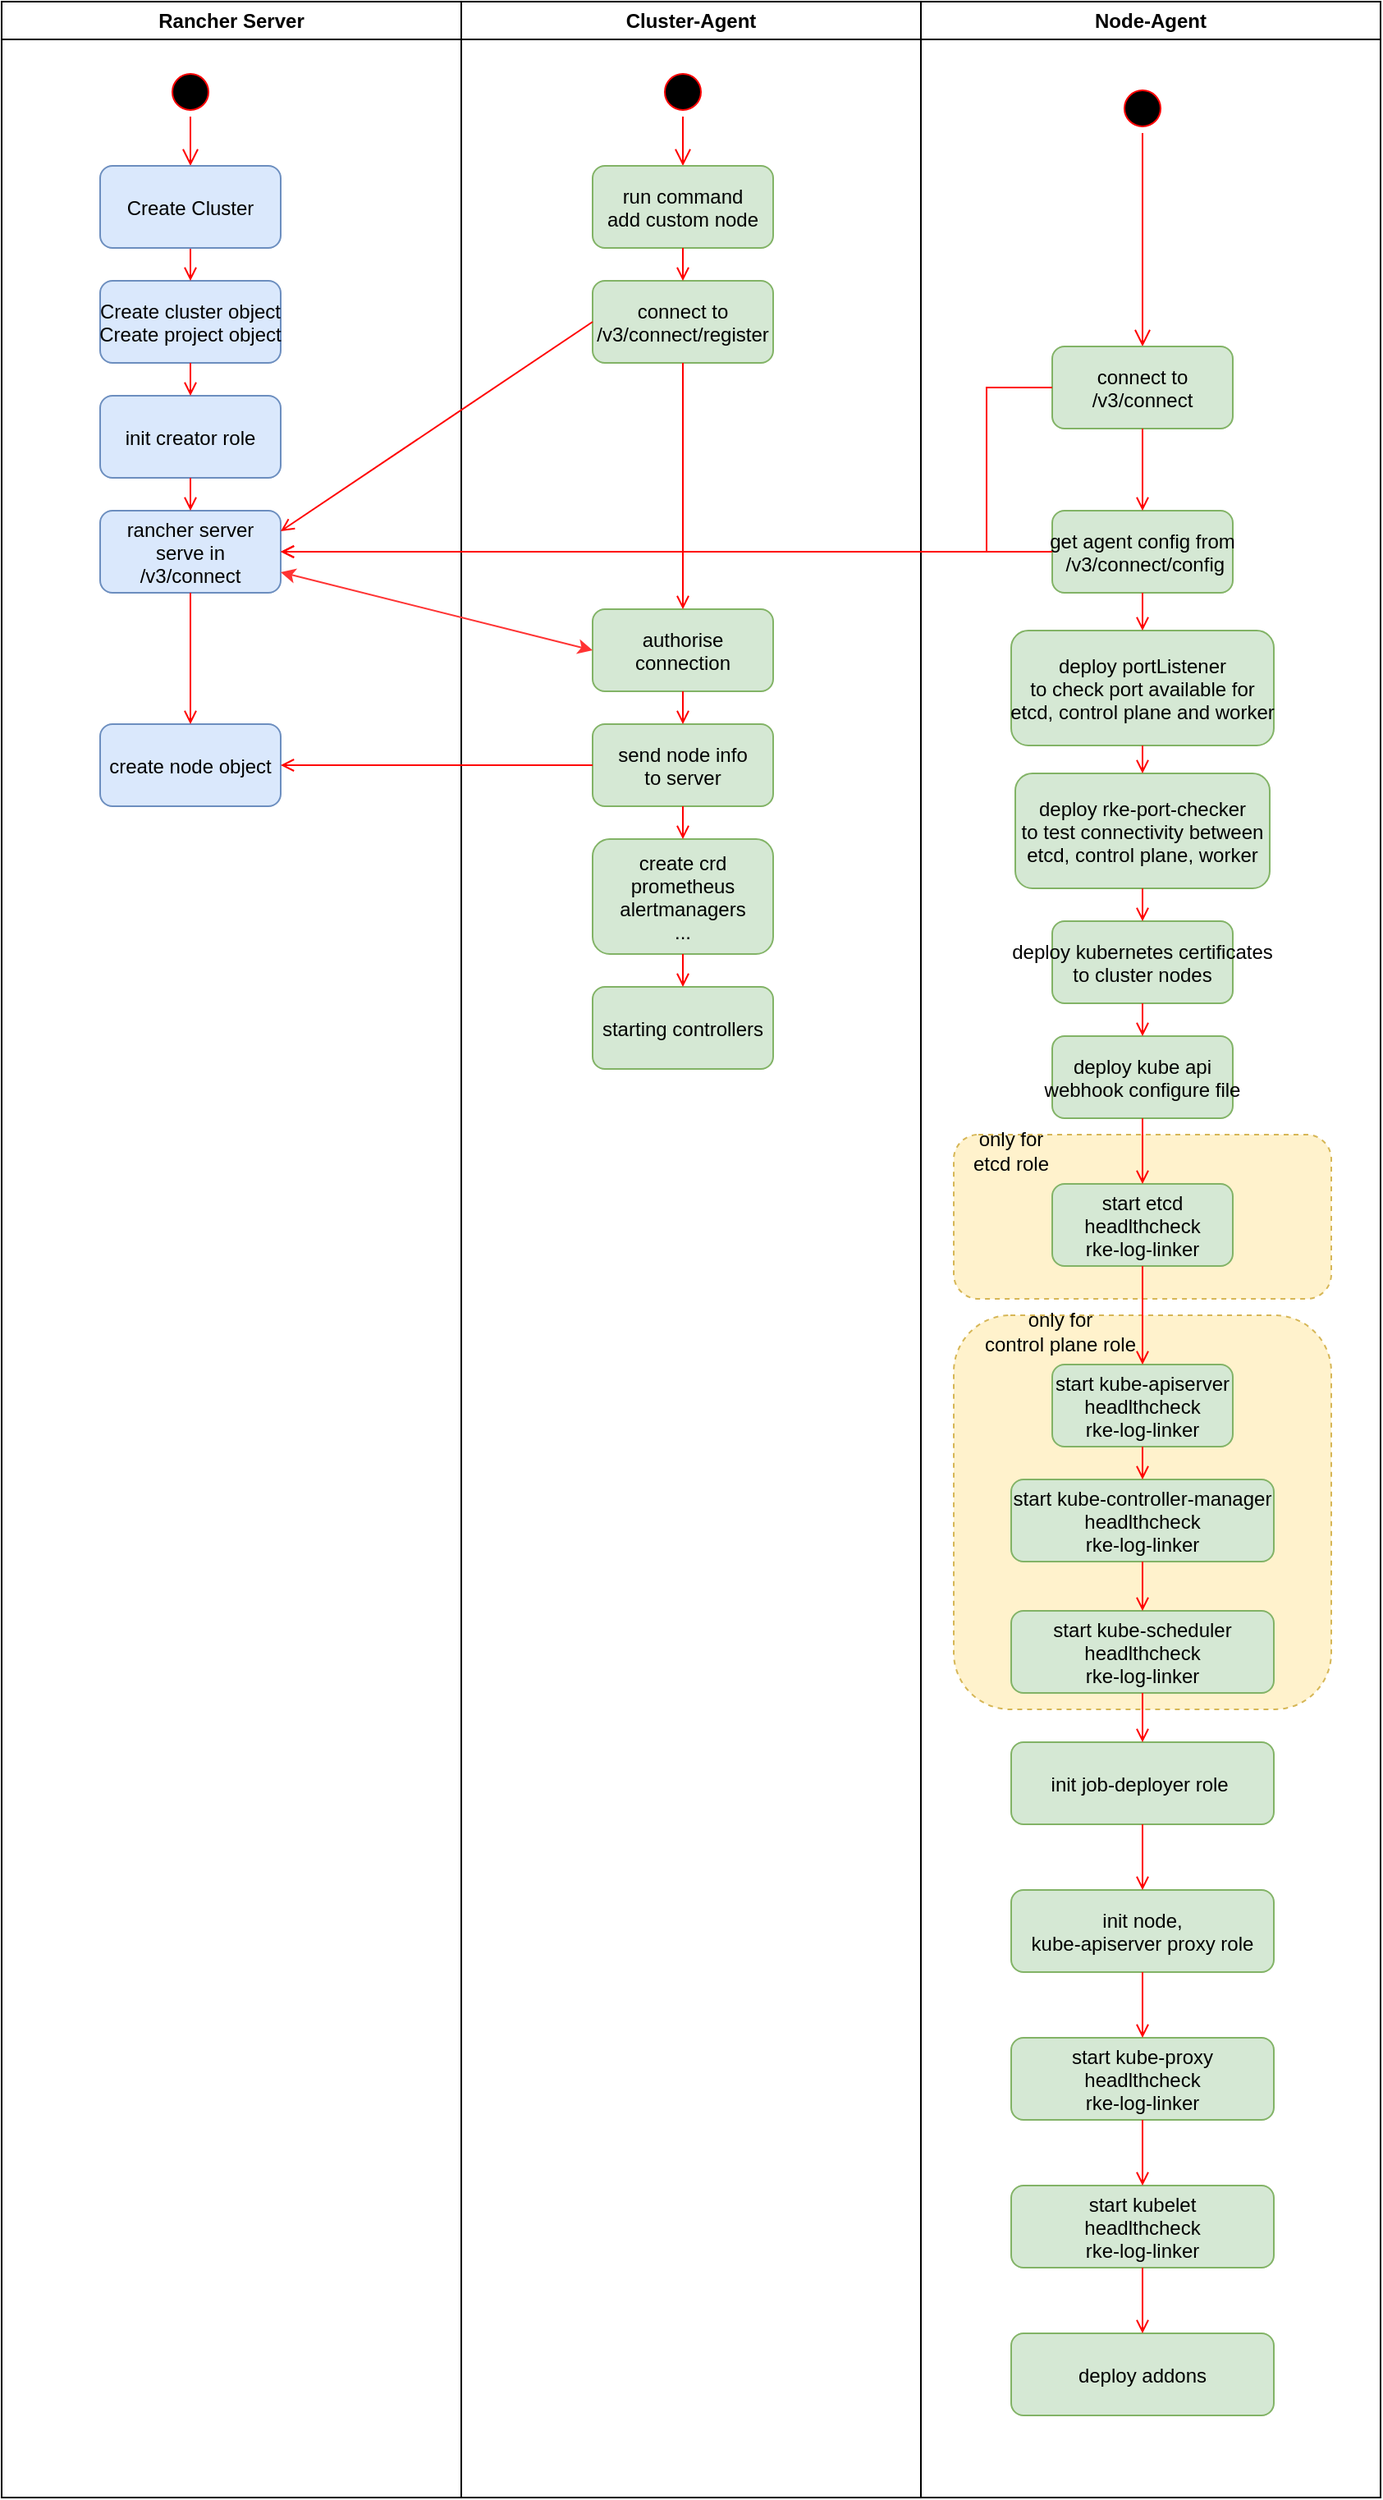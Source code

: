 <mxfile version="13.4.5" type="github">
  <diagram name="Page-1" id="e7e014a7-5840-1c2e-5031-d8a46d1fe8dd">
    <mxGraphModel dx="1833" dy="989" grid="1" gridSize="10" guides="1" tooltips="1" connect="1" arrows="1" fold="1" page="1" pageScale="1" pageWidth="1169" pageHeight="826" background="#ffffff" math="0" shadow="0">
      <root>
        <mxCell id="0" />
        <mxCell id="1" parent="0" />
        <mxCell id="4" value="Node-Agent" style="swimlane;whiteSpace=wrap;swimlaneFillColor=#ffffff;" parent="1" vertex="1">
          <mxGeometry x="710" y="90" width="280" height="1520" as="geometry">
            <mxRectangle x="710" y="30" width="100" height="23" as="alternateBounds" />
          </mxGeometry>
        </mxCell>
        <mxCell id="Nvh7TqMCfOIsHcsC9H2H-126" value="" style="rounded=1;whiteSpace=wrap;html=1;dashed=1;fillColor=#fff2cc;strokeColor=#d6b656;" vertex="1" parent="4">
          <mxGeometry x="20" y="690" width="230" height="100" as="geometry" />
        </mxCell>
        <mxCell id="Nvh7TqMCfOIsHcsC9H2H-123" value="" style="rounded=1;whiteSpace=wrap;html=1;dashed=1;fillColor=#fff2cc;strokeColor=#d6b656;" vertex="1" parent="4">
          <mxGeometry x="20" y="800" width="230" height="240" as="geometry" />
        </mxCell>
        <mxCell id="Nvh7TqMCfOIsHcsC9H2H-64" value="" style="ellipse;shape=startState;fillColor=#000000;strokeColor=#ff0000;" vertex="1" parent="4">
          <mxGeometry x="120" y="50" width="30" height="30" as="geometry" />
        </mxCell>
        <mxCell id="Nvh7TqMCfOIsHcsC9H2H-65" value="" style="edgeStyle=elbowEdgeStyle;elbow=horizontal;verticalAlign=bottom;endArrow=open;endSize=8;strokeColor=#FF0000;endFill=1;rounded=0" edge="1" parent="4" source="Nvh7TqMCfOIsHcsC9H2H-64" target="Nvh7TqMCfOIsHcsC9H2H-66">
          <mxGeometry x="-370" y="10" as="geometry">
            <mxPoint x="-355" y="80" as="targetPoint" />
          </mxGeometry>
        </mxCell>
        <mxCell id="Nvh7TqMCfOIsHcsC9H2H-66" value="connect to&#xa;/v3/connect" style="fillColor=#d5e8d4;strokeColor=#82b366;rounded=1;" vertex="1" parent="4">
          <mxGeometry x="80" y="210" width="110" height="50" as="geometry" />
        </mxCell>
        <mxCell id="Nvh7TqMCfOIsHcsC9H2H-67" value="get agent config from&#xa; /v3/connect/config" style="fillColor=#d5e8d4;strokeColor=#82b366;rounded=1;" vertex="1" parent="4">
          <mxGeometry x="80" y="310" width="110" height="50" as="geometry" />
        </mxCell>
        <mxCell id="Nvh7TqMCfOIsHcsC9H2H-68" value="" style="endArrow=open;strokeColor=#FF0000;endFill=1;rounded=0" edge="1" parent="4" source="Nvh7TqMCfOIsHcsC9H2H-66" target="Nvh7TqMCfOIsHcsC9H2H-67">
          <mxGeometry relative="1" as="geometry" />
        </mxCell>
        <mxCell id="Nvh7TqMCfOIsHcsC9H2H-71" value="deploy portListener&#xa;to check port available for&#xa;etcd, control plane and worker" style="fillColor=#d5e8d4;strokeColor=#82b366;rounded=1;" vertex="1" parent="4">
          <mxGeometry x="55" y="383" width="160" height="70" as="geometry" />
        </mxCell>
        <mxCell id="Nvh7TqMCfOIsHcsC9H2H-72" value="deploy rke-port-checker&#xa;to test connectivity between&#xa;etcd, control plane, worker" style="fillColor=#d5e8d4;strokeColor=#82b366;rounded=1;" vertex="1" parent="4">
          <mxGeometry x="57.5" y="470" width="155" height="70" as="geometry" />
        </mxCell>
        <mxCell id="Nvh7TqMCfOIsHcsC9H2H-73" value="deploy kubernetes certificates &#xa;to cluster nodes" style="fillColor=#d5e8d4;strokeColor=#82b366;rounded=1;" vertex="1" parent="4">
          <mxGeometry x="80" y="560" width="110" height="50" as="geometry" />
        </mxCell>
        <mxCell id="Nvh7TqMCfOIsHcsC9H2H-74" value="" style="endArrow=open;strokeColor=#FF0000;endFill=1;rounded=0;exitX=0.5;exitY=1;exitDx=0;exitDy=0;entryX=0.5;entryY=0;entryDx=0;entryDy=0;" edge="1" parent="4" source="Nvh7TqMCfOIsHcsC9H2H-67" target="Nvh7TqMCfOIsHcsC9H2H-71">
          <mxGeometry relative="1" as="geometry">
            <mxPoint x="95" y="370" as="sourcePoint" />
            <mxPoint x="-315" y="335" as="targetPoint" />
          </mxGeometry>
        </mxCell>
        <mxCell id="Nvh7TqMCfOIsHcsC9H2H-75" value="" style="endArrow=open;strokeColor=#FF0000;endFill=1;rounded=0;exitX=0.5;exitY=1;exitDx=0;exitDy=0;entryX=0.5;entryY=0;entryDx=0;entryDy=0;" edge="1" parent="4" source="Nvh7TqMCfOIsHcsC9H2H-71" target="Nvh7TqMCfOIsHcsC9H2H-72">
          <mxGeometry relative="1" as="geometry">
            <mxPoint x="-325" y="270" as="sourcePoint" />
            <mxPoint x="-325" y="325" as="targetPoint" />
          </mxGeometry>
        </mxCell>
        <mxCell id="Nvh7TqMCfOIsHcsC9H2H-76" value="" style="endArrow=open;strokeColor=#FF0000;endFill=1;rounded=0;exitX=0.5;exitY=1;exitDx=0;exitDy=0;entryX=0.5;entryY=0;entryDx=0;entryDy=0;" edge="1" parent="4" source="Nvh7TqMCfOIsHcsC9H2H-72" target="Nvh7TqMCfOIsHcsC9H2H-73">
          <mxGeometry relative="1" as="geometry">
            <mxPoint x="-305" y="290" as="sourcePoint" />
            <mxPoint x="-300" y="560" as="targetPoint" />
          </mxGeometry>
        </mxCell>
        <mxCell id="Nvh7TqMCfOIsHcsC9H2H-77" value="deploy kube api&#xa;webhook configure file" style="fillColor=#d5e8d4;strokeColor=#82b366;rounded=1;" vertex="1" parent="4">
          <mxGeometry x="80" y="630" width="110" height="50" as="geometry" />
        </mxCell>
        <mxCell id="Nvh7TqMCfOIsHcsC9H2H-78" value="start etcd&#xa;headlthcheck&#xa;rke-log-linker" style="fillColor=#d5e8d4;strokeColor=#82b366;rounded=1;" vertex="1" parent="4">
          <mxGeometry x="80" y="720" width="110" height="50" as="geometry" />
        </mxCell>
        <mxCell id="Nvh7TqMCfOIsHcsC9H2H-79" value="start kube-apiserver&#xa;headlthcheck&#xa;rke-log-linker" style="fillColor=#d5e8d4;strokeColor=#82b366;rounded=1;" vertex="1" parent="4">
          <mxGeometry x="80" y="830" width="110" height="50" as="geometry" />
        </mxCell>
        <mxCell id="Nvh7TqMCfOIsHcsC9H2H-80" value="start kube-controller-manager&#xa;headlthcheck&#xa;rke-log-linker" style="fillColor=#d5e8d4;strokeColor=#82b366;rounded=1;" vertex="1" parent="4">
          <mxGeometry x="55" y="900" width="160" height="50" as="geometry" />
        </mxCell>
        <mxCell id="Nvh7TqMCfOIsHcsC9H2H-81" value="start kube-scheduler&#xa;headlthcheck&#xa;rke-log-linker" style="fillColor=#d5e8d4;strokeColor=#82b366;rounded=1;" vertex="1" parent="4">
          <mxGeometry x="55" y="980" width="160" height="50" as="geometry" />
        </mxCell>
        <mxCell id="Nvh7TqMCfOIsHcsC9H2H-82" value="init job-deployer role " style="fillColor=#d5e8d4;strokeColor=#82b366;rounded=1;" vertex="1" parent="4">
          <mxGeometry x="55" y="1060" width="160" height="50" as="geometry" />
        </mxCell>
        <mxCell id="Nvh7TqMCfOIsHcsC9H2H-83" value="init node, &#xa;kube-apiserver proxy role" style="fillColor=#d5e8d4;strokeColor=#82b366;rounded=1;" vertex="1" parent="4">
          <mxGeometry x="55" y="1150" width="160" height="50" as="geometry" />
        </mxCell>
        <mxCell id="Nvh7TqMCfOIsHcsC9H2H-85" value="start kubelet&#xa;headlthcheck&#xa;rke-log-linker" style="fillColor=#d5e8d4;strokeColor=#82b366;rounded=1;" vertex="1" parent="4">
          <mxGeometry x="55" y="1330" width="160" height="50" as="geometry" />
        </mxCell>
        <mxCell id="Nvh7TqMCfOIsHcsC9H2H-86" value="start kube-proxy&#xa;headlthcheck&#xa;rke-log-linker" style="fillColor=#d5e8d4;strokeColor=#82b366;rounded=1;" vertex="1" parent="4">
          <mxGeometry x="55" y="1240" width="160" height="50" as="geometry" />
        </mxCell>
        <mxCell id="Nvh7TqMCfOIsHcsC9H2H-110" value="deploy addons" style="fillColor=#d5e8d4;strokeColor=#82b366;rounded=1;" vertex="1" parent="4">
          <mxGeometry x="55" y="1420" width="160" height="50" as="geometry" />
        </mxCell>
        <mxCell id="Nvh7TqMCfOIsHcsC9H2H-114" value="" style="endArrow=open;strokeColor=#FF0000;endFill=1;rounded=0;exitX=0.5;exitY=1;exitDx=0;exitDy=0;entryX=0.5;entryY=0;entryDx=0;entryDy=0;" edge="1" parent="4" source="Nvh7TqMCfOIsHcsC9H2H-73" target="Nvh7TqMCfOIsHcsC9H2H-77">
          <mxGeometry relative="1" as="geometry">
            <mxPoint x="135" y="610" as="sourcePoint" />
            <mxPoint x="135" y="650" as="targetPoint" />
          </mxGeometry>
        </mxCell>
        <mxCell id="Nvh7TqMCfOIsHcsC9H2H-113" value="" style="endArrow=open;strokeColor=#FF0000;endFill=1;rounded=0;exitX=0.5;exitY=1;exitDx=0;exitDy=0;entryX=0.5;entryY=0;entryDx=0;entryDy=0;" edge="1" parent="4" source="Nvh7TqMCfOIsHcsC9H2H-77" target="Nvh7TqMCfOIsHcsC9H2H-78">
          <mxGeometry relative="1" as="geometry">
            <mxPoint x="125" y="600" as="sourcePoint" />
            <mxPoint x="125" y="640" as="targetPoint" />
          </mxGeometry>
        </mxCell>
        <mxCell id="Nvh7TqMCfOIsHcsC9H2H-112" value="" style="endArrow=open;strokeColor=#FF0000;endFill=1;rounded=0;exitX=0.5;exitY=1;exitDx=0;exitDy=0;entryX=0.5;entryY=0;entryDx=0;entryDy=0;" edge="1" parent="4" source="Nvh7TqMCfOIsHcsC9H2H-78" target="Nvh7TqMCfOIsHcsC9H2H-79">
          <mxGeometry relative="1" as="geometry">
            <mxPoint x="115" y="590" as="sourcePoint" />
            <mxPoint x="115" y="630" as="targetPoint" />
          </mxGeometry>
        </mxCell>
        <mxCell id="Nvh7TqMCfOIsHcsC9H2H-111" value="" style="endArrow=open;strokeColor=#FF0000;endFill=1;rounded=0;exitX=0.5;exitY=1;exitDx=0;exitDy=0;entryX=0.5;entryY=0;entryDx=0;entryDy=0;" edge="1" parent="4" source="Nvh7TqMCfOIsHcsC9H2H-79" target="Nvh7TqMCfOIsHcsC9H2H-80">
          <mxGeometry relative="1" as="geometry">
            <mxPoint x="105" y="580" as="sourcePoint" />
            <mxPoint x="105" y="620" as="targetPoint" />
          </mxGeometry>
        </mxCell>
        <mxCell id="Nvh7TqMCfOIsHcsC9H2H-115" value="" style="endArrow=open;strokeColor=#FF0000;endFill=1;rounded=0;exitX=0.5;exitY=1;exitDx=0;exitDy=0;entryX=0.5;entryY=0;entryDx=0;entryDy=0;" edge="1" parent="4" source="Nvh7TqMCfOIsHcsC9H2H-80" target="Nvh7TqMCfOIsHcsC9H2H-81">
          <mxGeometry relative="1" as="geometry">
            <mxPoint x="145" y="620" as="sourcePoint" />
            <mxPoint x="145" y="660" as="targetPoint" />
          </mxGeometry>
        </mxCell>
        <mxCell id="Nvh7TqMCfOIsHcsC9H2H-117" value="" style="endArrow=open;strokeColor=#FF0000;endFill=1;rounded=0;exitX=0.5;exitY=1;exitDx=0;exitDy=0;" edge="1" parent="4" source="Nvh7TqMCfOIsHcsC9H2H-81" target="Nvh7TqMCfOIsHcsC9H2H-82">
          <mxGeometry relative="1" as="geometry">
            <mxPoint x="130" y="980" as="sourcePoint" />
            <mxPoint x="130" y="1010" as="targetPoint" />
          </mxGeometry>
        </mxCell>
        <mxCell id="Nvh7TqMCfOIsHcsC9H2H-116" value="" style="endArrow=open;strokeColor=#FF0000;endFill=1;rounded=0;exitX=0.5;exitY=1;exitDx=0;exitDy=0;" edge="1" parent="4" source="Nvh7TqMCfOIsHcsC9H2H-82" target="Nvh7TqMCfOIsHcsC9H2H-83">
          <mxGeometry relative="1" as="geometry">
            <mxPoint x="120" y="970" as="sourcePoint" />
            <mxPoint x="120" y="1000" as="targetPoint" />
          </mxGeometry>
        </mxCell>
        <mxCell id="Nvh7TqMCfOIsHcsC9H2H-118" value="" style="endArrow=open;strokeColor=#FF0000;endFill=1;rounded=0;exitX=0.5;exitY=1;exitDx=0;exitDy=0;entryX=0.5;entryY=0;entryDx=0;entryDy=0;" edge="1" parent="4" source="Nvh7TqMCfOIsHcsC9H2H-83" target="Nvh7TqMCfOIsHcsC9H2H-86">
          <mxGeometry relative="1" as="geometry">
            <mxPoint x="140" y="990" as="sourcePoint" />
            <mxPoint x="140" y="1020" as="targetPoint" />
          </mxGeometry>
        </mxCell>
        <mxCell id="Nvh7TqMCfOIsHcsC9H2H-119" value="" style="endArrow=open;strokeColor=#FF0000;endFill=1;rounded=0;exitX=0.5;exitY=1;exitDx=0;exitDy=0;" edge="1" parent="4" source="Nvh7TqMCfOIsHcsC9H2H-86" target="Nvh7TqMCfOIsHcsC9H2H-85">
          <mxGeometry relative="1" as="geometry">
            <mxPoint x="120" y="1210" as="sourcePoint" />
            <mxPoint x="120" y="1250" as="targetPoint" />
          </mxGeometry>
        </mxCell>
        <mxCell id="Nvh7TqMCfOIsHcsC9H2H-120" value="" style="endArrow=open;strokeColor=#FF0000;endFill=1;rounded=0;exitX=0.5;exitY=1;exitDx=0;exitDy=0;" edge="1" parent="4" source="Nvh7TqMCfOIsHcsC9H2H-85" target="Nvh7TqMCfOIsHcsC9H2H-110">
          <mxGeometry relative="1" as="geometry">
            <mxPoint x="130" y="1220" as="sourcePoint" />
            <mxPoint x="130" y="1260" as="targetPoint" />
          </mxGeometry>
        </mxCell>
        <mxCell id="Nvh7TqMCfOIsHcsC9H2H-125" value="only for&lt;br&gt;control plane role" style="text;html=1;strokeColor=none;fillColor=none;align=center;verticalAlign=middle;whiteSpace=wrap;rounded=0;dashed=1;" vertex="1" parent="4">
          <mxGeometry x="20" y="800" width="130" height="20" as="geometry" />
        </mxCell>
        <mxCell id="Nvh7TqMCfOIsHcsC9H2H-127" value="only for&lt;br&gt;etcd role" style="text;html=1;strokeColor=none;fillColor=none;align=center;verticalAlign=middle;whiteSpace=wrap;rounded=0;dashed=1;" vertex="1" parent="4">
          <mxGeometry x="-10" y="690" width="130" height="20" as="geometry" />
        </mxCell>
        <mxCell id="2" value="Rancher Server" style="swimlane;whiteSpace=wrap" parent="1" vertex="1">
          <mxGeometry x="150" y="90" width="280" height="1520" as="geometry" />
        </mxCell>
        <mxCell id="5" value="" style="ellipse;shape=startState;fillColor=#000000;strokeColor=#ff0000;" parent="2" vertex="1">
          <mxGeometry x="100" y="40" width="30" height="30" as="geometry" />
        </mxCell>
        <mxCell id="6" value="" style="edgeStyle=elbowEdgeStyle;elbow=horizontal;verticalAlign=bottom;endArrow=open;endSize=8;strokeColor=#FF0000;endFill=1;rounded=0;entryX=0.5;entryY=0;entryDx=0;entryDy=0;" parent="2" source="5" edge="1">
          <mxGeometry x="100" y="40" as="geometry">
            <mxPoint x="115" y="100" as="targetPoint" />
          </mxGeometry>
        </mxCell>
        <mxCell id="8" value="Create cluster object&#xa;Create project object" style="rounded=1;fillColor=#dae8fc;strokeColor=#6c8ebf;" parent="2" vertex="1">
          <mxGeometry x="60" y="170" width="110" height="50" as="geometry" />
        </mxCell>
        <mxCell id="9" value="" style="endArrow=open;strokeColor=#FF0000;endFill=1;rounded=0;entryX=0.5;entryY=0;entryDx=0;entryDy=0;exitX=0.5;exitY=1;exitDx=0;exitDy=0;" parent="2" source="Nvh7TqMCfOIsHcsC9H2H-47" target="8" edge="1">
          <mxGeometry relative="1" as="geometry">
            <mxPoint x="115" y="180" as="sourcePoint" />
            <mxPoint x="115" y="210" as="targetPoint" />
          </mxGeometry>
        </mxCell>
        <mxCell id="10" value="init creator role" style="rounded=1;fillColor=#dae8fc;strokeColor=#6c8ebf;" parent="2" vertex="1">
          <mxGeometry x="60" y="240" width="110" height="50" as="geometry" />
        </mxCell>
        <mxCell id="11" value="" style="endArrow=open;strokeColor=#FF0000;endFill=1;rounded=0" parent="2" source="8" target="10" edge="1">
          <mxGeometry relative="1" as="geometry" />
        </mxCell>
        <mxCell id="Nvh7TqMCfOIsHcsC9H2H-42" value="create node object" style="rounded=1;fillColor=#dae8fc;strokeColor=#6c8ebf;" vertex="1" parent="2">
          <mxGeometry x="60" y="440" width="110" height="50" as="geometry" />
        </mxCell>
        <mxCell id="Nvh7TqMCfOIsHcsC9H2H-41" value="rancher server&#xa;serve in&#xa;/v3/connect" style="rounded=1;fillColor=#dae8fc;strokeColor=#6c8ebf;" vertex="1" parent="2">
          <mxGeometry x="60" y="310" width="110" height="50" as="geometry" />
        </mxCell>
        <mxCell id="Nvh7TqMCfOIsHcsC9H2H-43" value="" style="endArrow=open;strokeColor=#FF0000;endFill=1;rounded=0" edge="1" parent="2" source="Nvh7TqMCfOIsHcsC9H2H-41" target="Nvh7TqMCfOIsHcsC9H2H-42">
          <mxGeometry relative="1" as="geometry" />
        </mxCell>
        <mxCell id="Nvh7TqMCfOIsHcsC9H2H-46" value="" style="endArrow=open;strokeColor=#FF0000;endFill=1;rounded=0;exitX=0.5;exitY=1;exitDx=0;exitDy=0;entryX=0.5;entryY=0;entryDx=0;entryDy=0;" edge="1" parent="2" source="10" target="Nvh7TqMCfOIsHcsC9H2H-41">
          <mxGeometry relative="1" as="geometry">
            <mxPoint x="125" y="280" as="sourcePoint" />
            <mxPoint x="125" y="335" as="targetPoint" />
          </mxGeometry>
        </mxCell>
        <mxCell id="Nvh7TqMCfOIsHcsC9H2H-47" value="Create Cluster" style="rounded=1;fillColor=#dae8fc;strokeColor=#6c8ebf;" vertex="1" parent="2">
          <mxGeometry x="60" y="100" width="110" height="50" as="geometry" />
        </mxCell>
        <mxCell id="3" value="Cluster-Agent" style="swimlane;whiteSpace=wrap" parent="1" vertex="1">
          <mxGeometry x="430" y="90" width="280" height="1520" as="geometry" />
        </mxCell>
        <mxCell id="13" value="" style="ellipse;shape=startState;fillColor=#000000;strokeColor=#ff0000;" parent="3" vertex="1">
          <mxGeometry x="120" y="40" width="30" height="30" as="geometry" />
        </mxCell>
        <mxCell id="14" value="" style="edgeStyle=elbowEdgeStyle;elbow=horizontal;verticalAlign=bottom;endArrow=open;endSize=8;strokeColor=#FF0000;endFill=1;rounded=0" parent="3" source="13" target="15" edge="1">
          <mxGeometry x="100" y="20" as="geometry">
            <mxPoint x="115" y="90" as="targetPoint" />
          </mxGeometry>
        </mxCell>
        <mxCell id="15" value="run command &#xa;add custom node" style="fillColor=#d5e8d4;strokeColor=#82b366;rounded=1;" parent="3" vertex="1">
          <mxGeometry x="80" y="100" width="110" height="50" as="geometry" />
        </mxCell>
        <mxCell id="16" value="connect to&#xa;/v3/connect/register" style="fillColor=#d5e8d4;strokeColor=#82b366;rounded=1;" parent="3" vertex="1">
          <mxGeometry x="80" y="170" width="110" height="50" as="geometry" />
        </mxCell>
        <mxCell id="17" value="" style="endArrow=open;strokeColor=#FF0000;endFill=1;rounded=0" parent="3" source="15" target="16" edge="1">
          <mxGeometry relative="1" as="geometry" />
        </mxCell>
        <mxCell id="18" value="authorise&#xa;connection" style="rounded=1;fillColor=#d5e8d4;strokeColor=#82b366;" parent="3" vertex="1">
          <mxGeometry x="80" y="370" width="110" height="50" as="geometry" />
        </mxCell>
        <mxCell id="19" value="" style="endArrow=open;strokeColor=#FF0000;endFill=1;rounded=0" parent="3" source="16" target="18" edge="1">
          <mxGeometry relative="1" as="geometry" />
        </mxCell>
        <mxCell id="Nvh7TqMCfOIsHcsC9H2H-49" value="send node info&#xa;to server" style="fillColor=#d5e8d4;strokeColor=#82b366;rounded=1;" vertex="1" parent="3">
          <mxGeometry x="80" y="440" width="110" height="50" as="geometry" />
        </mxCell>
        <mxCell id="Nvh7TqMCfOIsHcsC9H2H-51" value="create crd&#xa;prometheus&#xa;alertmanagers&#xa;..." style="fillColor=#d5e8d4;strokeColor=#82b366;rounded=1;" vertex="1" parent="3">
          <mxGeometry x="80" y="510" width="110" height="70" as="geometry" />
        </mxCell>
        <mxCell id="Nvh7TqMCfOIsHcsC9H2H-55" value="starting controllers" style="fillColor=#d5e8d4;strokeColor=#82b366;rounded=1;" vertex="1" parent="3">
          <mxGeometry x="80" y="600" width="110" height="50" as="geometry" />
        </mxCell>
        <mxCell id="Nvh7TqMCfOIsHcsC9H2H-62" value="" style="endArrow=open;strokeColor=#FF0000;endFill=1;rounded=0;exitX=0.5;exitY=1;exitDx=0;exitDy=0;entryX=0.5;entryY=0;entryDx=0;entryDy=0;" edge="1" parent="3" source="18" target="Nvh7TqMCfOIsHcsC9H2H-49">
          <mxGeometry relative="1" as="geometry">
            <mxPoint x="155" y="290" as="sourcePoint" />
            <mxPoint x="155" y="345" as="targetPoint" />
          </mxGeometry>
        </mxCell>
        <mxCell id="Nvh7TqMCfOIsHcsC9H2H-61" value="" style="endArrow=open;strokeColor=#FF0000;endFill=1;rounded=0;exitX=0.5;exitY=1;exitDx=0;exitDy=0;entryX=0.5;entryY=0;entryDx=0;entryDy=0;" edge="1" parent="3" source="Nvh7TqMCfOIsHcsC9H2H-49" target="Nvh7TqMCfOIsHcsC9H2H-51">
          <mxGeometry relative="1" as="geometry">
            <mxPoint x="145" y="280" as="sourcePoint" />
            <mxPoint x="145" y="335" as="targetPoint" />
          </mxGeometry>
        </mxCell>
        <mxCell id="Nvh7TqMCfOIsHcsC9H2H-63" value="" style="endArrow=open;strokeColor=#FF0000;endFill=1;rounded=0;exitX=0.5;exitY=1;exitDx=0;exitDy=0;entryX=0.5;entryY=0;entryDx=0;entryDy=0;" edge="1" parent="3" source="Nvh7TqMCfOIsHcsC9H2H-51" target="Nvh7TqMCfOIsHcsC9H2H-55">
          <mxGeometry relative="1" as="geometry">
            <mxPoint x="165" y="300" as="sourcePoint" />
            <mxPoint x="170" y="570" as="targetPoint" />
          </mxGeometry>
        </mxCell>
        <mxCell id="Nvh7TqMCfOIsHcsC9H2H-56" value="" style="endArrow=open;strokeColor=#FF0000;endFill=1;rounded=0;entryX=1;entryY=0.25;entryDx=0;entryDy=0;exitX=0;exitY=0.5;exitDx=0;exitDy=0;" edge="1" parent="1" source="16" target="Nvh7TqMCfOIsHcsC9H2H-41">
          <mxGeometry relative="1" as="geometry">
            <mxPoint x="275" y="320" as="sourcePoint" />
            <mxPoint x="320" y="215" as="targetPoint" />
          </mxGeometry>
        </mxCell>
        <mxCell id="Nvh7TqMCfOIsHcsC9H2H-59" value="" style="endArrow=classic;startArrow=classic;html=1;exitX=1;exitY=0.75;exitDx=0;exitDy=0;entryX=0;entryY=0.5;entryDx=0;entryDy=0;fillColor=#a20025;strokeColor=#FF3333;" edge="1" parent="1" source="Nvh7TqMCfOIsHcsC9H2H-41" target="18">
          <mxGeometry width="50" height="50" relative="1" as="geometry">
            <mxPoint x="430" y="480" as="sourcePoint" />
            <mxPoint x="440" y="440" as="targetPoint" />
          </mxGeometry>
        </mxCell>
        <mxCell id="Nvh7TqMCfOIsHcsC9H2H-60" value="" style="endArrow=open;strokeColor=#FF0000;endFill=1;rounded=0;entryX=1;entryY=0.5;entryDx=0;entryDy=0;exitX=0;exitY=0.5;exitDx=0;exitDy=0;" edge="1" parent="1" source="Nvh7TqMCfOIsHcsC9H2H-49" target="Nvh7TqMCfOIsHcsC9H2H-42">
          <mxGeometry relative="1" as="geometry">
            <mxPoint x="460" y="345" as="sourcePoint" />
            <mxPoint x="330" y="485" as="targetPoint" />
          </mxGeometry>
        </mxCell>
        <mxCell id="Nvh7TqMCfOIsHcsC9H2H-121" value="" style="endArrow=open;strokeColor=#FF0000;endFill=1;rounded=0;exitX=0;exitY=0.5;exitDx=0;exitDy=0;entryX=1;entryY=0.5;entryDx=0;entryDy=0;" edge="1" parent="1" source="Nvh7TqMCfOIsHcsC9H2H-66" target="Nvh7TqMCfOIsHcsC9H2H-41">
          <mxGeometry relative="1" as="geometry">
            <mxPoint x="575" y="260" as="sourcePoint" />
            <mxPoint x="575" y="320" as="targetPoint" />
            <Array as="points">
              <mxPoint x="750" y="325" />
              <mxPoint x="750" y="425" />
            </Array>
          </mxGeometry>
        </mxCell>
        <mxCell id="Nvh7TqMCfOIsHcsC9H2H-122" value="" style="endArrow=open;strokeColor=#FF0000;endFill=1;rounded=0;exitX=0;exitY=0.5;exitDx=0;exitDy=0;entryX=1;entryY=0.5;entryDx=0;entryDy=0;" edge="1" parent="1" source="Nvh7TqMCfOIsHcsC9H2H-67" target="Nvh7TqMCfOIsHcsC9H2H-41">
          <mxGeometry relative="1" as="geometry">
            <mxPoint x="760" y="255" as="sourcePoint" />
            <mxPoint x="320" y="470" as="targetPoint" />
          </mxGeometry>
        </mxCell>
      </root>
    </mxGraphModel>
  </diagram>
</mxfile>
